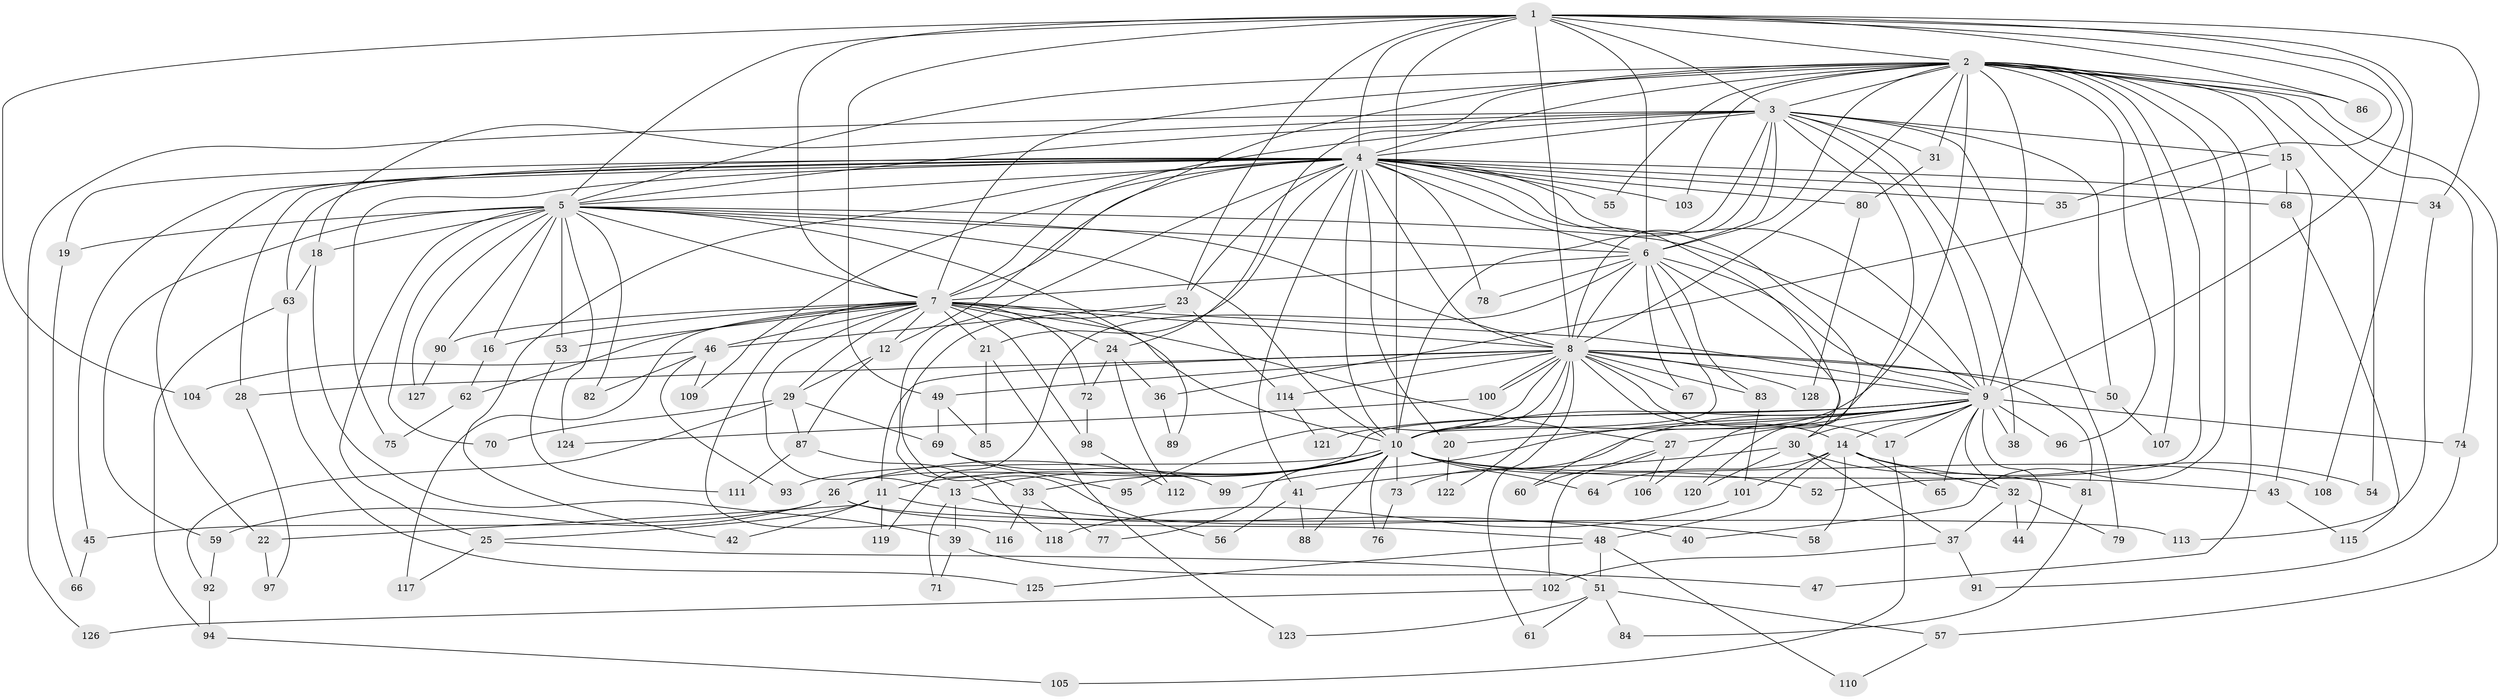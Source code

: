 // Generated by graph-tools (version 1.1) at 2025/25/03/09/25 03:25:45]
// undirected, 128 vertices, 281 edges
graph export_dot {
graph [start="1"]
  node [color=gray90,style=filled];
  1;
  2;
  3;
  4;
  5;
  6;
  7;
  8;
  9;
  10;
  11;
  12;
  13;
  14;
  15;
  16;
  17;
  18;
  19;
  20;
  21;
  22;
  23;
  24;
  25;
  26;
  27;
  28;
  29;
  30;
  31;
  32;
  33;
  34;
  35;
  36;
  37;
  38;
  39;
  40;
  41;
  42;
  43;
  44;
  45;
  46;
  47;
  48;
  49;
  50;
  51;
  52;
  53;
  54;
  55;
  56;
  57;
  58;
  59;
  60;
  61;
  62;
  63;
  64;
  65;
  66;
  67;
  68;
  69;
  70;
  71;
  72;
  73;
  74;
  75;
  76;
  77;
  78;
  79;
  80;
  81;
  82;
  83;
  84;
  85;
  86;
  87;
  88;
  89;
  90;
  91;
  92;
  93;
  94;
  95;
  96;
  97;
  98;
  99;
  100;
  101;
  102;
  103;
  104;
  105;
  106;
  107;
  108;
  109;
  110;
  111;
  112;
  113;
  114;
  115;
  116;
  117;
  118;
  119;
  120;
  121;
  122;
  123;
  124;
  125;
  126;
  127;
  128;
  1 -- 2;
  1 -- 3;
  1 -- 4;
  1 -- 5;
  1 -- 6;
  1 -- 7;
  1 -- 8;
  1 -- 9;
  1 -- 10;
  1 -- 23;
  1 -- 34;
  1 -- 35;
  1 -- 49;
  1 -- 86;
  1 -- 104;
  1 -- 108;
  2 -- 3;
  2 -- 4;
  2 -- 5;
  2 -- 6;
  2 -- 7;
  2 -- 8;
  2 -- 9;
  2 -- 10;
  2 -- 12;
  2 -- 15;
  2 -- 24;
  2 -- 31;
  2 -- 40;
  2 -- 47;
  2 -- 52;
  2 -- 54;
  2 -- 55;
  2 -- 57;
  2 -- 74;
  2 -- 86;
  2 -- 96;
  2 -- 103;
  2 -- 107;
  3 -- 4;
  3 -- 5;
  3 -- 6;
  3 -- 7;
  3 -- 8;
  3 -- 9;
  3 -- 10;
  3 -- 15;
  3 -- 18;
  3 -- 31;
  3 -- 38;
  3 -- 50;
  3 -- 79;
  3 -- 106;
  3 -- 126;
  4 -- 5;
  4 -- 6;
  4 -- 7;
  4 -- 8;
  4 -- 9;
  4 -- 10;
  4 -- 19;
  4 -- 20;
  4 -- 21;
  4 -- 22;
  4 -- 23;
  4 -- 28;
  4 -- 33;
  4 -- 34;
  4 -- 35;
  4 -- 41;
  4 -- 42;
  4 -- 45;
  4 -- 55;
  4 -- 60;
  4 -- 63;
  4 -- 68;
  4 -- 75;
  4 -- 78;
  4 -- 80;
  4 -- 103;
  4 -- 109;
  4 -- 120;
  5 -- 6;
  5 -- 7;
  5 -- 8;
  5 -- 9;
  5 -- 10;
  5 -- 16;
  5 -- 18;
  5 -- 19;
  5 -- 25;
  5 -- 53;
  5 -- 59;
  5 -- 70;
  5 -- 82;
  5 -- 89;
  5 -- 90;
  5 -- 124;
  5 -- 127;
  6 -- 7;
  6 -- 8;
  6 -- 9;
  6 -- 10;
  6 -- 30;
  6 -- 67;
  6 -- 78;
  6 -- 83;
  6 -- 119;
  7 -- 8;
  7 -- 9;
  7 -- 10;
  7 -- 12;
  7 -- 13;
  7 -- 16;
  7 -- 21;
  7 -- 24;
  7 -- 27;
  7 -- 29;
  7 -- 46;
  7 -- 53;
  7 -- 62;
  7 -- 72;
  7 -- 90;
  7 -- 98;
  7 -- 116;
  7 -- 117;
  8 -- 9;
  8 -- 10;
  8 -- 11;
  8 -- 14;
  8 -- 17;
  8 -- 28;
  8 -- 49;
  8 -- 50;
  8 -- 61;
  8 -- 67;
  8 -- 81;
  8 -- 83;
  8 -- 95;
  8 -- 100;
  8 -- 100;
  8 -- 114;
  8 -- 122;
  8 -- 128;
  9 -- 10;
  9 -- 14;
  9 -- 17;
  9 -- 20;
  9 -- 26;
  9 -- 27;
  9 -- 30;
  9 -- 32;
  9 -- 38;
  9 -- 44;
  9 -- 65;
  9 -- 73;
  9 -- 74;
  9 -- 96;
  9 -- 99;
  9 -- 121;
  10 -- 11;
  10 -- 13;
  10 -- 26;
  10 -- 33;
  10 -- 43;
  10 -- 52;
  10 -- 64;
  10 -- 73;
  10 -- 76;
  10 -- 77;
  10 -- 88;
  10 -- 93;
  10 -- 108;
  11 -- 22;
  11 -- 25;
  11 -- 40;
  11 -- 42;
  11 -- 119;
  12 -- 29;
  12 -- 87;
  13 -- 39;
  13 -- 58;
  13 -- 71;
  14 -- 32;
  14 -- 48;
  14 -- 54;
  14 -- 58;
  14 -- 64;
  14 -- 65;
  14 -- 101;
  15 -- 36;
  15 -- 43;
  15 -- 68;
  16 -- 62;
  17 -- 105;
  18 -- 39;
  18 -- 63;
  19 -- 66;
  20 -- 122;
  21 -- 85;
  21 -- 123;
  22 -- 97;
  23 -- 46;
  23 -- 56;
  23 -- 114;
  24 -- 36;
  24 -- 72;
  24 -- 112;
  25 -- 51;
  25 -- 117;
  26 -- 45;
  26 -- 48;
  26 -- 59;
  26 -- 113;
  27 -- 60;
  27 -- 102;
  27 -- 106;
  28 -- 97;
  29 -- 69;
  29 -- 70;
  29 -- 87;
  29 -- 92;
  30 -- 37;
  30 -- 41;
  30 -- 81;
  30 -- 120;
  31 -- 80;
  32 -- 37;
  32 -- 44;
  32 -- 79;
  33 -- 77;
  33 -- 116;
  34 -- 113;
  36 -- 89;
  37 -- 91;
  37 -- 102;
  39 -- 47;
  39 -- 71;
  41 -- 56;
  41 -- 88;
  43 -- 115;
  45 -- 66;
  46 -- 82;
  46 -- 93;
  46 -- 104;
  46 -- 109;
  48 -- 51;
  48 -- 110;
  48 -- 125;
  49 -- 69;
  49 -- 85;
  50 -- 107;
  51 -- 57;
  51 -- 61;
  51 -- 84;
  51 -- 123;
  53 -- 111;
  57 -- 110;
  59 -- 92;
  62 -- 75;
  63 -- 94;
  63 -- 125;
  68 -- 115;
  69 -- 95;
  69 -- 99;
  72 -- 98;
  73 -- 76;
  74 -- 91;
  80 -- 128;
  81 -- 84;
  83 -- 101;
  87 -- 111;
  87 -- 118;
  90 -- 127;
  92 -- 94;
  94 -- 105;
  98 -- 112;
  100 -- 124;
  101 -- 118;
  102 -- 126;
  114 -- 121;
}
